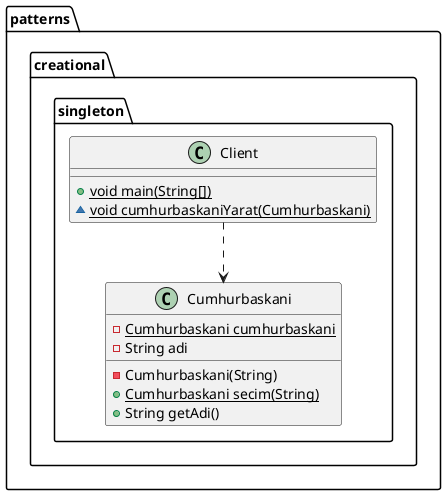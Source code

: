 @startuml
class patterns.creational.singleton.Client {
+ {static} void main(String[])
~ {static} void cumhurbaskaniYarat(Cumhurbaskani)
}
class patterns.creational.singleton.Cumhurbaskani {
- {static} Cumhurbaskani cumhurbaskani
- String adi
- Cumhurbaskani(String)
+ {static} Cumhurbaskani secim(String)
+ String getAdi()
}
patterns.creational.singleton.Client ..> patterns.creational.singleton.Cumhurbaskani
@enduml
